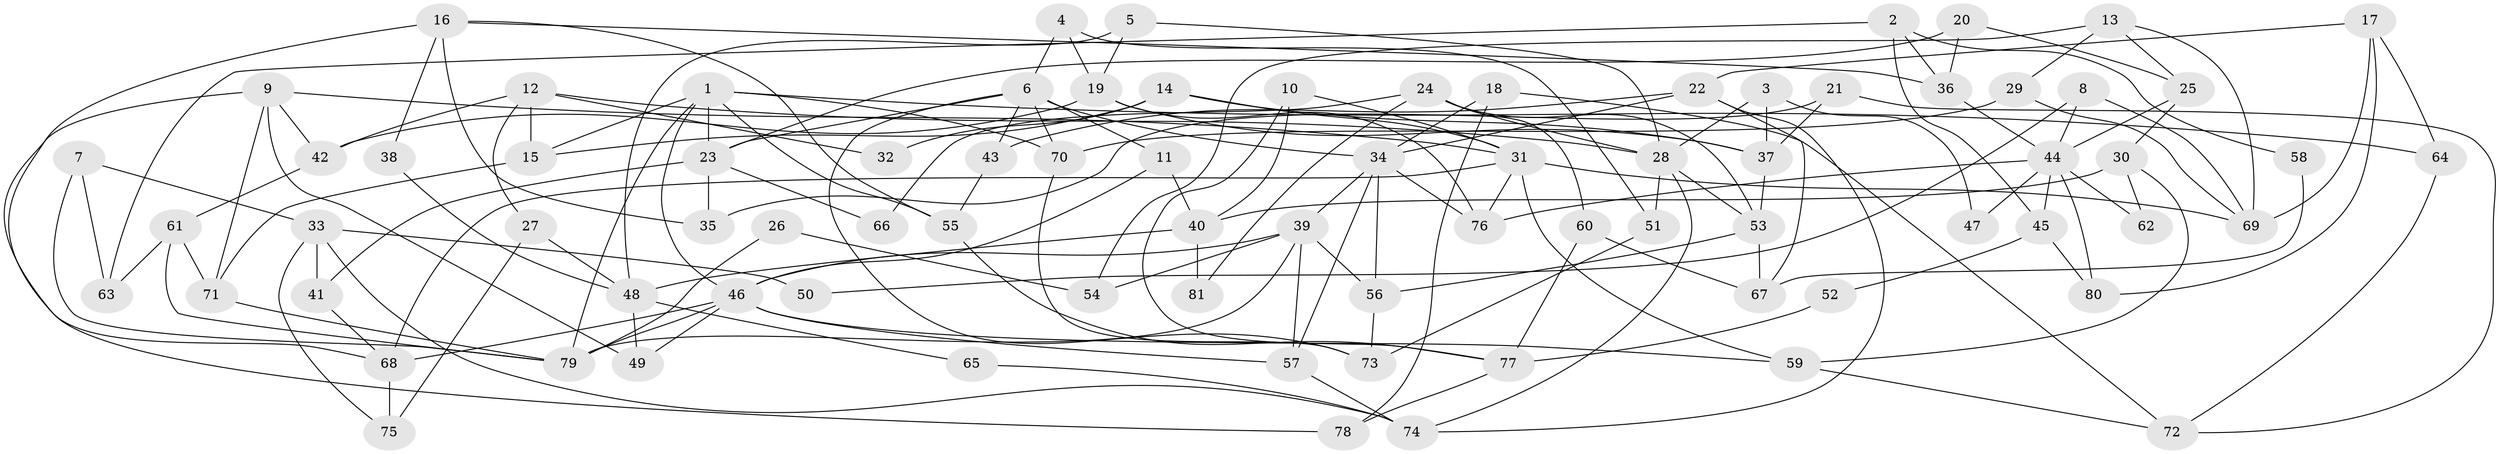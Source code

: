 // coarse degree distribution, {15: 0.08333333333333333, 5: 0.25, 3: 0.125, 8: 0.125, 6: 0.125, 9: 0.08333333333333333, 10: 0.125, 11: 0.041666666666666664, 2: 0.041666666666666664}
// Generated by graph-tools (version 1.1) at 2025/18/03/04/25 18:18:51]
// undirected, 81 vertices, 162 edges
graph export_dot {
graph [start="1"]
  node [color=gray90,style=filled];
  1;
  2;
  3;
  4;
  5;
  6;
  7;
  8;
  9;
  10;
  11;
  12;
  13;
  14;
  15;
  16;
  17;
  18;
  19;
  20;
  21;
  22;
  23;
  24;
  25;
  26;
  27;
  28;
  29;
  30;
  31;
  32;
  33;
  34;
  35;
  36;
  37;
  38;
  39;
  40;
  41;
  42;
  43;
  44;
  45;
  46;
  47;
  48;
  49;
  50;
  51;
  52;
  53;
  54;
  55;
  56;
  57;
  58;
  59;
  60;
  61;
  62;
  63;
  64;
  65;
  66;
  67;
  68;
  69;
  70;
  71;
  72;
  73;
  74;
  75;
  76;
  77;
  78;
  79;
  80;
  81;
  1 -- 46;
  1 -- 15;
  1 -- 23;
  1 -- 55;
  1 -- 64;
  1 -- 70;
  1 -- 79;
  2 -- 63;
  2 -- 45;
  2 -- 36;
  2 -- 58;
  3 -- 37;
  3 -- 28;
  3 -- 47;
  4 -- 6;
  4 -- 51;
  4 -- 19;
  5 -- 28;
  5 -- 19;
  5 -- 48;
  6 -- 70;
  6 -- 34;
  6 -- 11;
  6 -- 23;
  6 -- 43;
  6 -- 73;
  7 -- 33;
  7 -- 79;
  7 -- 63;
  8 -- 44;
  8 -- 69;
  8 -- 50;
  9 -- 78;
  9 -- 71;
  9 -- 31;
  9 -- 42;
  9 -- 49;
  10 -- 40;
  10 -- 31;
  10 -- 77;
  11 -- 46;
  11 -- 40;
  12 -- 15;
  12 -- 42;
  12 -- 27;
  12 -- 28;
  12 -- 32;
  13 -- 25;
  13 -- 29;
  13 -- 54;
  13 -- 69;
  14 -- 37;
  14 -- 31;
  14 -- 15;
  14 -- 32;
  15 -- 71;
  16 -- 68;
  16 -- 36;
  16 -- 35;
  16 -- 38;
  16 -- 55;
  17 -- 22;
  17 -- 69;
  17 -- 64;
  17 -- 80;
  18 -- 34;
  18 -- 72;
  18 -- 78;
  19 -- 37;
  19 -- 42;
  19 -- 76;
  20 -- 25;
  20 -- 23;
  20 -- 36;
  21 -- 35;
  21 -- 72;
  21 -- 37;
  22 -- 34;
  22 -- 43;
  22 -- 67;
  22 -- 74;
  23 -- 35;
  23 -- 41;
  23 -- 66;
  24 -- 28;
  24 -- 60;
  24 -- 53;
  24 -- 66;
  24 -- 81;
  25 -- 44;
  25 -- 30;
  26 -- 54;
  26 -- 79;
  27 -- 75;
  27 -- 48;
  28 -- 53;
  28 -- 51;
  28 -- 74;
  29 -- 69;
  29 -- 70;
  30 -- 59;
  30 -- 40;
  30 -- 62;
  31 -- 76;
  31 -- 59;
  31 -- 68;
  31 -- 69;
  33 -- 41;
  33 -- 74;
  33 -- 50;
  33 -- 75;
  34 -- 57;
  34 -- 39;
  34 -- 56;
  34 -- 76;
  36 -- 44;
  37 -- 53;
  38 -- 48;
  39 -- 46;
  39 -- 79;
  39 -- 54;
  39 -- 56;
  39 -- 57;
  40 -- 48;
  40 -- 81;
  41 -- 68;
  42 -- 61;
  43 -- 55;
  44 -- 76;
  44 -- 45;
  44 -- 47;
  44 -- 62;
  44 -- 80;
  45 -- 80;
  45 -- 52;
  46 -- 57;
  46 -- 49;
  46 -- 59;
  46 -- 68;
  46 -- 79;
  48 -- 49;
  48 -- 65;
  51 -- 73;
  52 -- 77;
  53 -- 56;
  53 -- 67;
  55 -- 77;
  56 -- 73;
  57 -- 74;
  58 -- 67;
  59 -- 72;
  60 -- 67;
  60 -- 77;
  61 -- 79;
  61 -- 63;
  61 -- 71;
  64 -- 72;
  65 -- 74;
  68 -- 75;
  70 -- 73;
  71 -- 79;
  77 -- 78;
}
